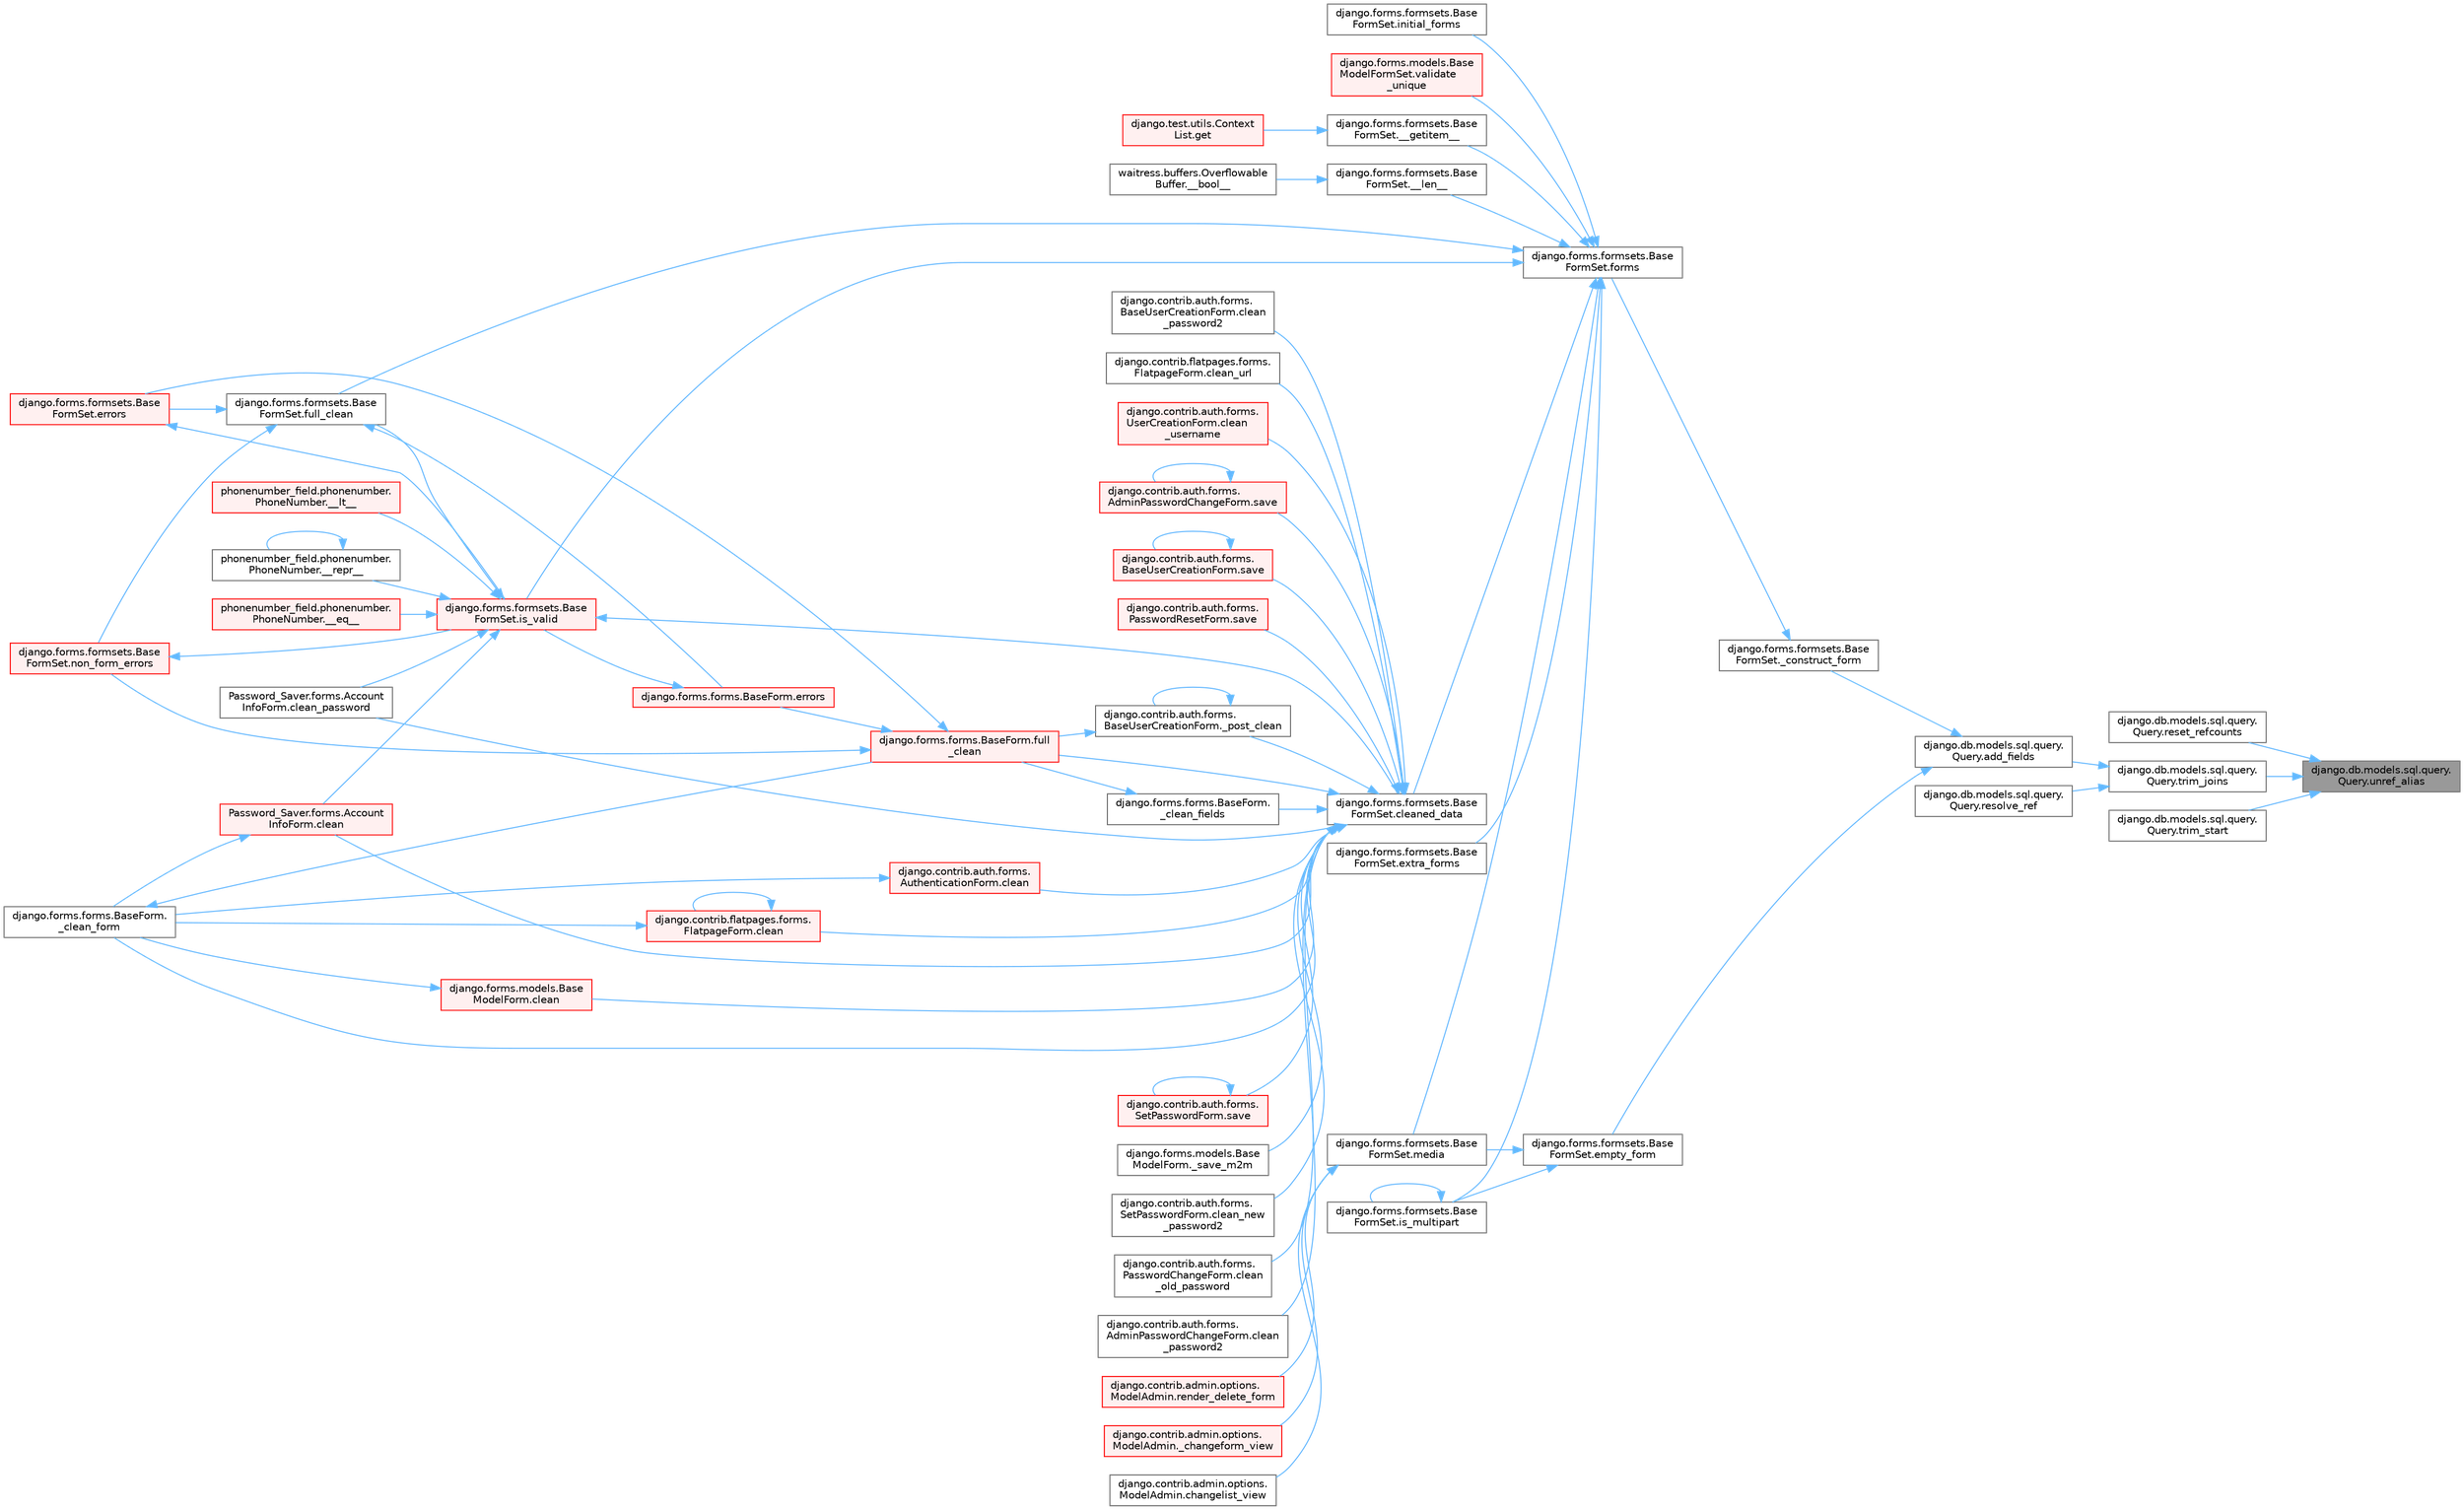 digraph "django.db.models.sql.query.Query.unref_alias"
{
 // LATEX_PDF_SIZE
  bgcolor="transparent";
  edge [fontname=Helvetica,fontsize=10,labelfontname=Helvetica,labelfontsize=10];
  node [fontname=Helvetica,fontsize=10,shape=box,height=0.2,width=0.4];
  rankdir="RL";
  Node1 [id="Node000001",label="django.db.models.sql.query.\lQuery.unref_alias",height=0.2,width=0.4,color="gray40", fillcolor="grey60", style="filled", fontcolor="black",tooltip=" "];
  Node1 -> Node2 [id="edge1_Node000001_Node000002",dir="back",color="steelblue1",style="solid",tooltip=" "];
  Node2 [id="Node000002",label="django.db.models.sql.query.\lQuery.reset_refcounts",height=0.2,width=0.4,color="grey40", fillcolor="white", style="filled",URL="$classdjango_1_1db_1_1models_1_1sql_1_1query_1_1_query.html#a1c23dd68a9bda649b61ac0f6039265f8",tooltip=" "];
  Node1 -> Node3 [id="edge2_Node000001_Node000003",dir="back",color="steelblue1",style="solid",tooltip=" "];
  Node3 [id="Node000003",label="django.db.models.sql.query.\lQuery.trim_joins",height=0.2,width=0.4,color="grey40", fillcolor="white", style="filled",URL="$classdjango_1_1db_1_1models_1_1sql_1_1query_1_1_query.html#a6c3229c139a831748fab16d4ee2e7036",tooltip=" "];
  Node3 -> Node4 [id="edge3_Node000003_Node000004",dir="back",color="steelblue1",style="solid",tooltip=" "];
  Node4 [id="Node000004",label="django.db.models.sql.query.\lQuery.add_fields",height=0.2,width=0.4,color="grey40", fillcolor="white", style="filled",URL="$classdjango_1_1db_1_1models_1_1sql_1_1query_1_1_query.html#a86b6a93688b1029c5cc8095a6bc8b683",tooltip=" "];
  Node4 -> Node5 [id="edge4_Node000004_Node000005",dir="back",color="steelblue1",style="solid",tooltip=" "];
  Node5 [id="Node000005",label="django.forms.formsets.Base\lFormSet._construct_form",height=0.2,width=0.4,color="grey40", fillcolor="white", style="filled",URL="$classdjango_1_1forms_1_1formsets_1_1_base_form_set.html#a4a92b0779a5f5964325e73f9c8521fe8",tooltip=" "];
  Node5 -> Node6 [id="edge5_Node000005_Node000006",dir="back",color="steelblue1",style="solid",tooltip=" "];
  Node6 [id="Node000006",label="django.forms.formsets.Base\lFormSet.forms",height=0.2,width=0.4,color="grey40", fillcolor="white", style="filled",URL="$classdjango_1_1forms_1_1formsets_1_1_base_form_set.html#a398234150267aa3c6dceaa20a7a507f1",tooltip=" "];
  Node6 -> Node7 [id="edge6_Node000006_Node000007",dir="back",color="steelblue1",style="solid",tooltip=" "];
  Node7 [id="Node000007",label="django.forms.formsets.Base\lFormSet.__getitem__",height=0.2,width=0.4,color="grey40", fillcolor="white", style="filled",URL="$classdjango_1_1forms_1_1formsets_1_1_base_form_set.html#a3ed6460d03a41c30d519e9170d0a17cc",tooltip=" "];
  Node7 -> Node8 [id="edge7_Node000007_Node000008",dir="back",color="steelblue1",style="solid",tooltip=" "];
  Node8 [id="Node000008",label="django.test.utils.Context\lList.get",height=0.2,width=0.4,color="red", fillcolor="#FFF0F0", style="filled",URL="$classdjango_1_1test_1_1utils_1_1_context_list.html#a1797663a8ac92f44dcb9ad281a896842",tooltip=" "];
  Node6 -> Node3178 [id="edge8_Node000006_Node003178",dir="back",color="steelblue1",style="solid",tooltip=" "];
  Node3178 [id="Node003178",label="django.forms.formsets.Base\lFormSet.__len__",height=0.2,width=0.4,color="grey40", fillcolor="white", style="filled",URL="$classdjango_1_1forms_1_1formsets_1_1_base_form_set.html#aa8c1dfbddcb29c04ad7bf814137b3c36",tooltip=" "];
  Node3178 -> Node647 [id="edge9_Node003178_Node000647",dir="back",color="steelblue1",style="solid",tooltip=" "];
  Node647 [id="Node000647",label="waitress.buffers.Overflowable\lBuffer.__bool__",height=0.2,width=0.4,color="grey40", fillcolor="white", style="filled",URL="$classwaitress_1_1buffers_1_1_overflowable_buffer.html#afb6d9eccdeea0e50b91f9281878e017a",tooltip=" "];
  Node6 -> Node1766 [id="edge10_Node000006_Node001766",dir="back",color="steelblue1",style="solid",tooltip=" "];
  Node1766 [id="Node001766",label="django.forms.formsets.Base\lFormSet.cleaned_data",height=0.2,width=0.4,color="grey40", fillcolor="white", style="filled",URL="$classdjango_1_1forms_1_1formsets_1_1_base_form_set.html#ae51d85dd3faa160668adba372c4e87f7",tooltip=" "];
  Node1766 -> Node1767 [id="edge11_Node001766_Node001767",dir="back",color="steelblue1",style="solid",tooltip=" "];
  Node1767 [id="Node001767",label="django.forms.forms.BaseForm.\l_clean_fields",height=0.2,width=0.4,color="grey40", fillcolor="white", style="filled",URL="$classdjango_1_1forms_1_1forms_1_1_base_form.html#a38e014bdeb1b8c2092ec5762f1833d9a",tooltip=" "];
  Node1767 -> Node631 [id="edge12_Node001767_Node000631",dir="back",color="steelblue1",style="solid",tooltip=" "];
  Node631 [id="Node000631",label="django.forms.forms.BaseForm.full\l_clean",height=0.2,width=0.4,color="red", fillcolor="#FFF0F0", style="filled",URL="$classdjango_1_1forms_1_1forms_1_1_base_form.html#a396d2448f658dc84a0f0b473ffaae918",tooltip=" "];
  Node631 -> Node633 [id="edge13_Node000631_Node000633",dir="back",color="steelblue1",style="solid",tooltip=" "];
  Node633 [id="Node000633",label="django.forms.forms.BaseForm.errors",height=0.2,width=0.4,color="red", fillcolor="#FFF0F0", style="filled",URL="$classdjango_1_1forms_1_1forms_1_1_base_form.html#aca47cb75eb6c321d1c429b33eca94d49",tooltip=" "];
  Node633 -> Node1785 [id="edge14_Node000633_Node001785",dir="back",color="steelblue1",style="solid",tooltip=" "];
  Node1785 [id="Node001785",label="django.forms.formsets.Base\lFormSet.is_valid",height=0.2,width=0.4,color="red", fillcolor="#FFF0F0", style="filled",URL="$classdjango_1_1forms_1_1formsets_1_1_base_form_set.html#a713477cfb7c01e723400df62b49c250c",tooltip=" "];
  Node1785 -> Node1760 [id="edge15_Node001785_Node001760",dir="back",color="steelblue1",style="solid",tooltip=" "];
  Node1760 [id="Node001760",label="phonenumber_field.phonenumber.\lPhoneNumber.__eq__",height=0.2,width=0.4,color="red", fillcolor="#FFF0F0", style="filled",URL="$classphonenumber__field_1_1phonenumber_1_1_phone_number.html#a999c32cd1bfa2dd5c7df70781b09c68b",tooltip=" "];
  Node1785 -> Node1761 [id="edge16_Node001785_Node001761",dir="back",color="steelblue1",style="solid",tooltip=" "];
  Node1761 [id="Node001761",label="phonenumber_field.phonenumber.\lPhoneNumber.__lt__",height=0.2,width=0.4,color="red", fillcolor="#FFF0F0", style="filled",URL="$classphonenumber__field_1_1phonenumber_1_1_phone_number.html#ab94d02fbeda1355644c6c1b3d6f3d9ba",tooltip=" "];
  Node1785 -> Node1762 [id="edge17_Node001785_Node001762",dir="back",color="steelblue1",style="solid",tooltip=" "];
  Node1762 [id="Node001762",label="phonenumber_field.phonenumber.\lPhoneNumber.__repr__",height=0.2,width=0.4,color="grey40", fillcolor="white", style="filled",URL="$classphonenumber__field_1_1phonenumber_1_1_phone_number.html#a5420c965a5ecfad87cb6bce245cd91a5",tooltip=" "];
  Node1762 -> Node1762 [id="edge18_Node001762_Node001762",dir="back",color="steelblue1",style="solid",tooltip=" "];
  Node1785 -> Node1764 [id="edge19_Node001785_Node001764",dir="back",color="steelblue1",style="solid",tooltip=" "];
  Node1764 [id="Node001764",label="Password_Saver.forms.Account\lInfoForm.clean",height=0.2,width=0.4,color="red", fillcolor="#FFF0F0", style="filled",URL="$class_password___saver_1_1forms_1_1_account_info_form.html#a89126d6030ebafc64c8aeeb352113c54",tooltip=" "];
  Node1764 -> Node630 [id="edge20_Node001764_Node000630",dir="back",color="steelblue1",style="solid",tooltip=" "];
  Node630 [id="Node000630",label="django.forms.forms.BaseForm.\l_clean_form",height=0.2,width=0.4,color="grey40", fillcolor="white", style="filled",URL="$classdjango_1_1forms_1_1forms_1_1_base_form.html#ae5eed108001c1a75985b75174fe23f1f",tooltip=" "];
  Node630 -> Node631 [id="edge21_Node000630_Node000631",dir="back",color="steelblue1",style="solid",tooltip=" "];
  Node1785 -> Node1765 [id="edge22_Node001785_Node001765",dir="back",color="steelblue1",style="solid",tooltip=" "];
  Node1765 [id="Node001765",label="Password_Saver.forms.Account\lInfoForm.clean_password",height=0.2,width=0.4,color="grey40", fillcolor="white", style="filled",URL="$class_password___saver_1_1forms_1_1_account_info_form.html#a6397d8e90a910bed34ed0ebcf5f74a4e",tooltip=" "];
  Node1785 -> Node1766 [id="edge23_Node001785_Node001766",dir="back",color="steelblue1",style="solid",tooltip=" "];
  Node1785 -> Node1786 [id="edge24_Node001785_Node001786",dir="back",color="steelblue1",style="solid",tooltip=" "];
  Node1786 [id="Node001786",label="django.forms.formsets.Base\lFormSet.full_clean",height=0.2,width=0.4,color="grey40", fillcolor="white", style="filled",URL="$classdjango_1_1forms_1_1formsets_1_1_base_form_set.html#aa475bdb58853c14bfcd93bd7b494e3b1",tooltip=" "];
  Node1786 -> Node633 [id="edge25_Node001786_Node000633",dir="back",color="steelblue1",style="solid",tooltip=" "];
  Node1786 -> Node673 [id="edge26_Node001786_Node000673",dir="back",color="steelblue1",style="solid",tooltip=" "];
  Node673 [id="Node000673",label="django.forms.formsets.Base\lFormSet.errors",height=0.2,width=0.4,color="red", fillcolor="#FFF0F0", style="filled",URL="$classdjango_1_1forms_1_1formsets_1_1_base_form_set.html#a9e249e2240c3ae2775249e3d3da42020",tooltip=" "];
  Node673 -> Node1785 [id="edge27_Node000673_Node001785",dir="back",color="steelblue1",style="solid",tooltip=" "];
  Node1786 -> Node1787 [id="edge28_Node001786_Node001787",dir="back",color="steelblue1",style="solid",tooltip=" "];
  Node1787 [id="Node001787",label="django.forms.formsets.Base\lFormSet.non_form_errors",height=0.2,width=0.4,color="red", fillcolor="#FFF0F0", style="filled",URL="$classdjango_1_1forms_1_1formsets_1_1_base_form_set.html#a8b499fb5fdd72c59134bf40aeac2de3c",tooltip=" "];
  Node1787 -> Node1785 [id="edge29_Node001787_Node001785",dir="back",color="steelblue1",style="solid",tooltip=" "];
  Node631 -> Node673 [id="edge30_Node000631_Node000673",dir="back",color="steelblue1",style="solid",tooltip=" "];
  Node631 -> Node1787 [id="edge31_Node000631_Node001787",dir="back",color="steelblue1",style="solid",tooltip=" "];
  Node1766 -> Node630 [id="edge32_Node001766_Node000630",dir="back",color="steelblue1",style="solid",tooltip=" "];
  Node1766 -> Node1768 [id="edge33_Node001766_Node001768",dir="back",color="steelblue1",style="solid",tooltip=" "];
  Node1768 [id="Node001768",label="django.contrib.auth.forms.\lBaseUserCreationForm._post_clean",height=0.2,width=0.4,color="grey40", fillcolor="white", style="filled",URL="$classdjango_1_1contrib_1_1auth_1_1forms_1_1_base_user_creation_form.html#aa7775ca44825f4bfa9262b10a9c0281c",tooltip=" "];
  Node1768 -> Node1768 [id="edge34_Node001768_Node001768",dir="back",color="steelblue1",style="solid",tooltip=" "];
  Node1768 -> Node631 [id="edge35_Node001768_Node000631",dir="back",color="steelblue1",style="solid",tooltip=" "];
  Node1766 -> Node1769 [id="edge36_Node001766_Node001769",dir="back",color="steelblue1",style="solid",tooltip=" "];
  Node1769 [id="Node001769",label="django.forms.models.Base\lModelForm._save_m2m",height=0.2,width=0.4,color="grey40", fillcolor="white", style="filled",URL="$classdjango_1_1forms_1_1models_1_1_base_model_form.html#a8e143465fa5977b65ce53f521fa65067",tooltip=" "];
  Node1766 -> Node671 [id="edge37_Node001766_Node000671",dir="back",color="steelblue1",style="solid",tooltip=" "];
  Node671 [id="Node000671",label="django.contrib.auth.forms.\lAuthenticationForm.clean",height=0.2,width=0.4,color="red", fillcolor="#FFF0F0", style="filled",URL="$classdjango_1_1contrib_1_1auth_1_1forms_1_1_authentication_form.html#a92d28be6696caa8d1b7068eefe81793a",tooltip=" "];
  Node671 -> Node630 [id="edge38_Node000671_Node000630",dir="back",color="steelblue1",style="solid",tooltip=" "];
  Node1766 -> Node1770 [id="edge39_Node001766_Node001770",dir="back",color="steelblue1",style="solid",tooltip=" "];
  Node1770 [id="Node001770",label="django.contrib.flatpages.forms.\lFlatpageForm.clean",height=0.2,width=0.4,color="red", fillcolor="#FFF0F0", style="filled",URL="$classdjango_1_1contrib_1_1flatpages_1_1forms_1_1_flatpage_form.html#a0deb29d4415dbd84c765b5972de07e52",tooltip=" "];
  Node1770 -> Node630 [id="edge40_Node001770_Node000630",dir="back",color="steelblue1",style="solid",tooltip=" "];
  Node1770 -> Node1770 [id="edge41_Node001770_Node001770",dir="back",color="steelblue1",style="solid",tooltip=" "];
  Node1766 -> Node1771 [id="edge42_Node001766_Node001771",dir="back",color="steelblue1",style="solid",tooltip=" "];
  Node1771 [id="Node001771",label="django.forms.models.Base\lModelForm.clean",height=0.2,width=0.4,color="red", fillcolor="#FFF0F0", style="filled",URL="$classdjango_1_1forms_1_1models_1_1_base_model_form.html#a6a374c3b609f402d6566b2ee3ff98672",tooltip=" "];
  Node1771 -> Node630 [id="edge43_Node001771_Node000630",dir="back",color="steelblue1",style="solid",tooltip=" "];
  Node1766 -> Node1764 [id="edge44_Node001766_Node001764",dir="back",color="steelblue1",style="solid",tooltip=" "];
  Node1766 -> Node1772 [id="edge45_Node001766_Node001772",dir="back",color="steelblue1",style="solid",tooltip=" "];
  Node1772 [id="Node001772",label="django.contrib.auth.forms.\lSetPasswordForm.clean_new\l_password2",height=0.2,width=0.4,color="grey40", fillcolor="white", style="filled",URL="$classdjango_1_1contrib_1_1auth_1_1forms_1_1_set_password_form.html#aefb49bddbbf63909718ecac6718b609d",tooltip=" "];
  Node1766 -> Node1773 [id="edge46_Node001766_Node001773",dir="back",color="steelblue1",style="solid",tooltip=" "];
  Node1773 [id="Node001773",label="django.contrib.auth.forms.\lPasswordChangeForm.clean\l_old_password",height=0.2,width=0.4,color="grey40", fillcolor="white", style="filled",URL="$classdjango_1_1contrib_1_1auth_1_1forms_1_1_password_change_form.html#a4d339cd14a321ba76cb6caf226c56d8d",tooltip=" "];
  Node1766 -> Node1765 [id="edge47_Node001766_Node001765",dir="back",color="steelblue1",style="solid",tooltip=" "];
  Node1766 -> Node1774 [id="edge48_Node001766_Node001774",dir="back",color="steelblue1",style="solid",tooltip=" "];
  Node1774 [id="Node001774",label="django.contrib.auth.forms.\lAdminPasswordChangeForm.clean\l_password2",height=0.2,width=0.4,color="grey40", fillcolor="white", style="filled",URL="$classdjango_1_1contrib_1_1auth_1_1forms_1_1_admin_password_change_form.html#a7e2cc7b4982538a54fc20fb155285496",tooltip=" "];
  Node1766 -> Node1775 [id="edge49_Node001766_Node001775",dir="back",color="steelblue1",style="solid",tooltip=" "];
  Node1775 [id="Node001775",label="django.contrib.auth.forms.\lBaseUserCreationForm.clean\l_password2",height=0.2,width=0.4,color="grey40", fillcolor="white", style="filled",URL="$classdjango_1_1contrib_1_1auth_1_1forms_1_1_base_user_creation_form.html#afe0d67cb9bbafa947e8c7ba75e6b8dd2",tooltip=" "];
  Node1766 -> Node1776 [id="edge50_Node001766_Node001776",dir="back",color="steelblue1",style="solid",tooltip=" "];
  Node1776 [id="Node001776",label="django.contrib.flatpages.forms.\lFlatpageForm.clean_url",height=0.2,width=0.4,color="grey40", fillcolor="white", style="filled",URL="$classdjango_1_1contrib_1_1flatpages_1_1forms_1_1_flatpage_form.html#a754fc61d64c13e49b6efd2b81954180c",tooltip=" "];
  Node1766 -> Node1777 [id="edge51_Node001766_Node001777",dir="back",color="steelblue1",style="solid",tooltip=" "];
  Node1777 [id="Node001777",label="django.contrib.auth.forms.\lUserCreationForm.clean\l_username",height=0.2,width=0.4,color="red", fillcolor="#FFF0F0", style="filled",URL="$classdjango_1_1contrib_1_1auth_1_1forms_1_1_user_creation_form.html#ab825a1782c52e0106904118ba584f68d",tooltip=" "];
  Node1766 -> Node631 [id="edge52_Node001766_Node000631",dir="back",color="steelblue1",style="solid",tooltip=" "];
  Node1766 -> Node1781 [id="edge53_Node001766_Node001781",dir="back",color="steelblue1",style="solid",tooltip=" "];
  Node1781 [id="Node001781",label="django.contrib.auth.forms.\lAdminPasswordChangeForm.save",height=0.2,width=0.4,color="red", fillcolor="#FFF0F0", style="filled",URL="$classdjango_1_1contrib_1_1auth_1_1forms_1_1_admin_password_change_form.html#ae15e853bc0c64b8b061876b4987d63fc",tooltip=" "];
  Node1781 -> Node1781 [id="edge54_Node001781_Node001781",dir="back",color="steelblue1",style="solid",tooltip=" "];
  Node1766 -> Node1782 [id="edge55_Node001766_Node001782",dir="back",color="steelblue1",style="solid",tooltip=" "];
  Node1782 [id="Node001782",label="django.contrib.auth.forms.\lBaseUserCreationForm.save",height=0.2,width=0.4,color="red", fillcolor="#FFF0F0", style="filled",URL="$classdjango_1_1contrib_1_1auth_1_1forms_1_1_base_user_creation_form.html#a5375478a3c6ff7c9d6983081bb2e46c0",tooltip=" "];
  Node1782 -> Node1782 [id="edge56_Node001782_Node001782",dir="back",color="steelblue1",style="solid",tooltip=" "];
  Node1766 -> Node1783 [id="edge57_Node001766_Node001783",dir="back",color="steelblue1",style="solid",tooltip=" "];
  Node1783 [id="Node001783",label="django.contrib.auth.forms.\lPasswordResetForm.save",height=0.2,width=0.4,color="red", fillcolor="#FFF0F0", style="filled",URL="$classdjango_1_1contrib_1_1auth_1_1forms_1_1_password_reset_form.html#a08fea86409996b9e4ceb5515c94c15be",tooltip=" "];
  Node1766 -> Node1784 [id="edge58_Node001766_Node001784",dir="back",color="steelblue1",style="solid",tooltip=" "];
  Node1784 [id="Node001784",label="django.contrib.auth.forms.\lSetPasswordForm.save",height=0.2,width=0.4,color="red", fillcolor="#FFF0F0", style="filled",URL="$classdjango_1_1contrib_1_1auth_1_1forms_1_1_set_password_form.html#ac95fe41703972b1012ff86602e2d4896",tooltip=" "];
  Node1784 -> Node1784 [id="edge59_Node001784_Node001784",dir="back",color="steelblue1",style="solid",tooltip=" "];
  Node6 -> Node1919 [id="edge60_Node000006_Node001919",dir="back",color="steelblue1",style="solid",tooltip=" "];
  Node1919 [id="Node001919",label="django.forms.formsets.Base\lFormSet.extra_forms",height=0.2,width=0.4,color="grey40", fillcolor="white", style="filled",URL="$classdjango_1_1forms_1_1formsets_1_1_base_form_set.html#a80e8dd7968259b3ccdfd86ac190c342a",tooltip=" "];
  Node6 -> Node1786 [id="edge61_Node000006_Node001786",dir="back",color="steelblue1",style="solid",tooltip=" "];
  Node6 -> Node1920 [id="edge62_Node000006_Node001920",dir="back",color="steelblue1",style="solid",tooltip=" "];
  Node1920 [id="Node001920",label="django.forms.formsets.Base\lFormSet.initial_forms",height=0.2,width=0.4,color="grey40", fillcolor="white", style="filled",URL="$classdjango_1_1forms_1_1formsets_1_1_base_form_set.html#a36a0e4b12f42f368c74d3a704cc58d03",tooltip=" "];
  Node6 -> Node1892 [id="edge63_Node000006_Node001892",dir="back",color="steelblue1",style="solid",tooltip=" "];
  Node1892 [id="Node001892",label="django.forms.formsets.Base\lFormSet.is_multipart",height=0.2,width=0.4,color="grey40", fillcolor="white", style="filled",URL="$classdjango_1_1forms_1_1formsets_1_1_base_form_set.html#a70cb5455998cfb8556810d3215d617c8",tooltip=" "];
  Node1892 -> Node1892 [id="edge64_Node001892_Node001892",dir="back",color="steelblue1",style="solid",tooltip=" "];
  Node6 -> Node1785 [id="edge65_Node000006_Node001785",dir="back",color="steelblue1",style="solid",tooltip=" "];
  Node6 -> Node1893 [id="edge66_Node000006_Node001893",dir="back",color="steelblue1",style="solid",tooltip=" "];
  Node1893 [id="Node001893",label="django.forms.formsets.Base\lFormSet.media",height=0.2,width=0.4,color="grey40", fillcolor="white", style="filled",URL="$classdjango_1_1forms_1_1formsets_1_1_base_form_set.html#a6f8913e4888f6eb8afa928cf91e9c8f9",tooltip=" "];
  Node1893 -> Node1894 [id="edge67_Node001893_Node001894",dir="back",color="steelblue1",style="solid",tooltip=" "];
  Node1894 [id="Node001894",label="django.contrib.admin.options.\lModelAdmin._changeform_view",height=0.2,width=0.4,color="red", fillcolor="#FFF0F0", style="filled",URL="$classdjango_1_1contrib_1_1admin_1_1options_1_1_model_admin.html#a06082f9f8128d66a16cda8098c673dae",tooltip=" "];
  Node1893 -> Node1898 [id="edge68_Node001893_Node001898",dir="back",color="steelblue1",style="solid",tooltip=" "];
  Node1898 [id="Node001898",label="django.contrib.admin.options.\lModelAdmin.changelist_view",height=0.2,width=0.4,color="grey40", fillcolor="white", style="filled",URL="$classdjango_1_1contrib_1_1admin_1_1options_1_1_model_admin.html#af5f3d8010317ded7325e649561a4d909",tooltip=" "];
  Node1893 -> Node1899 [id="edge69_Node001893_Node001899",dir="back",color="steelblue1",style="solid",tooltip=" "];
  Node1899 [id="Node001899",label="django.contrib.admin.options.\lModelAdmin.render_delete_form",height=0.2,width=0.4,color="red", fillcolor="#FFF0F0", style="filled",URL="$classdjango_1_1contrib_1_1admin_1_1options_1_1_model_admin.html#a027ffc94c0e782bdb539dab9e58d293f",tooltip=" "];
  Node6 -> Node3179 [id="edge70_Node000006_Node003179",dir="back",color="steelblue1",style="solid",tooltip=" "];
  Node3179 [id="Node003179",label="django.forms.models.Base\lModelFormSet.validate\l_unique",height=0.2,width=0.4,color="red", fillcolor="#FFF0F0", style="filled",URL="$classdjango_1_1forms_1_1models_1_1_base_model_form_set.html#a0d01f97a86fd02a126b2fd51d02fd07d",tooltip=" "];
  Node4 -> Node1891 [id="edge71_Node000004_Node001891",dir="back",color="steelblue1",style="solid",tooltip=" "];
  Node1891 [id="Node001891",label="django.forms.formsets.Base\lFormSet.empty_form",height=0.2,width=0.4,color="grey40", fillcolor="white", style="filled",URL="$classdjango_1_1forms_1_1formsets_1_1_base_form_set.html#a69a56ef37f740ee182c119cf62cf42a1",tooltip=" "];
  Node1891 -> Node1892 [id="edge72_Node001891_Node001892",dir="back",color="steelblue1",style="solid",tooltip=" "];
  Node1891 -> Node1893 [id="edge73_Node001891_Node001893",dir="back",color="steelblue1",style="solid",tooltip=" "];
  Node3 -> Node2962 [id="edge74_Node000003_Node002962",dir="back",color="steelblue1",style="solid",tooltip=" "];
  Node2962 [id="Node002962",label="django.db.models.sql.query.\lQuery.resolve_ref",height=0.2,width=0.4,color="grey40", fillcolor="white", style="filled",URL="$classdjango_1_1db_1_1models_1_1sql_1_1query_1_1_query.html#a04a08b4294679286562aa85841af46d6",tooltip=" "];
  Node1 -> Node3181 [id="edge75_Node000001_Node003181",dir="back",color="steelblue1",style="solid",tooltip=" "];
  Node3181 [id="Node003181",label="django.db.models.sql.query.\lQuery.trim_start",height=0.2,width=0.4,color="grey40", fillcolor="white", style="filled",URL="$classdjango_1_1db_1_1models_1_1sql_1_1query_1_1_query.html#a85b3b84070f5f6971deff94e1b052e05",tooltip=" "];
}
